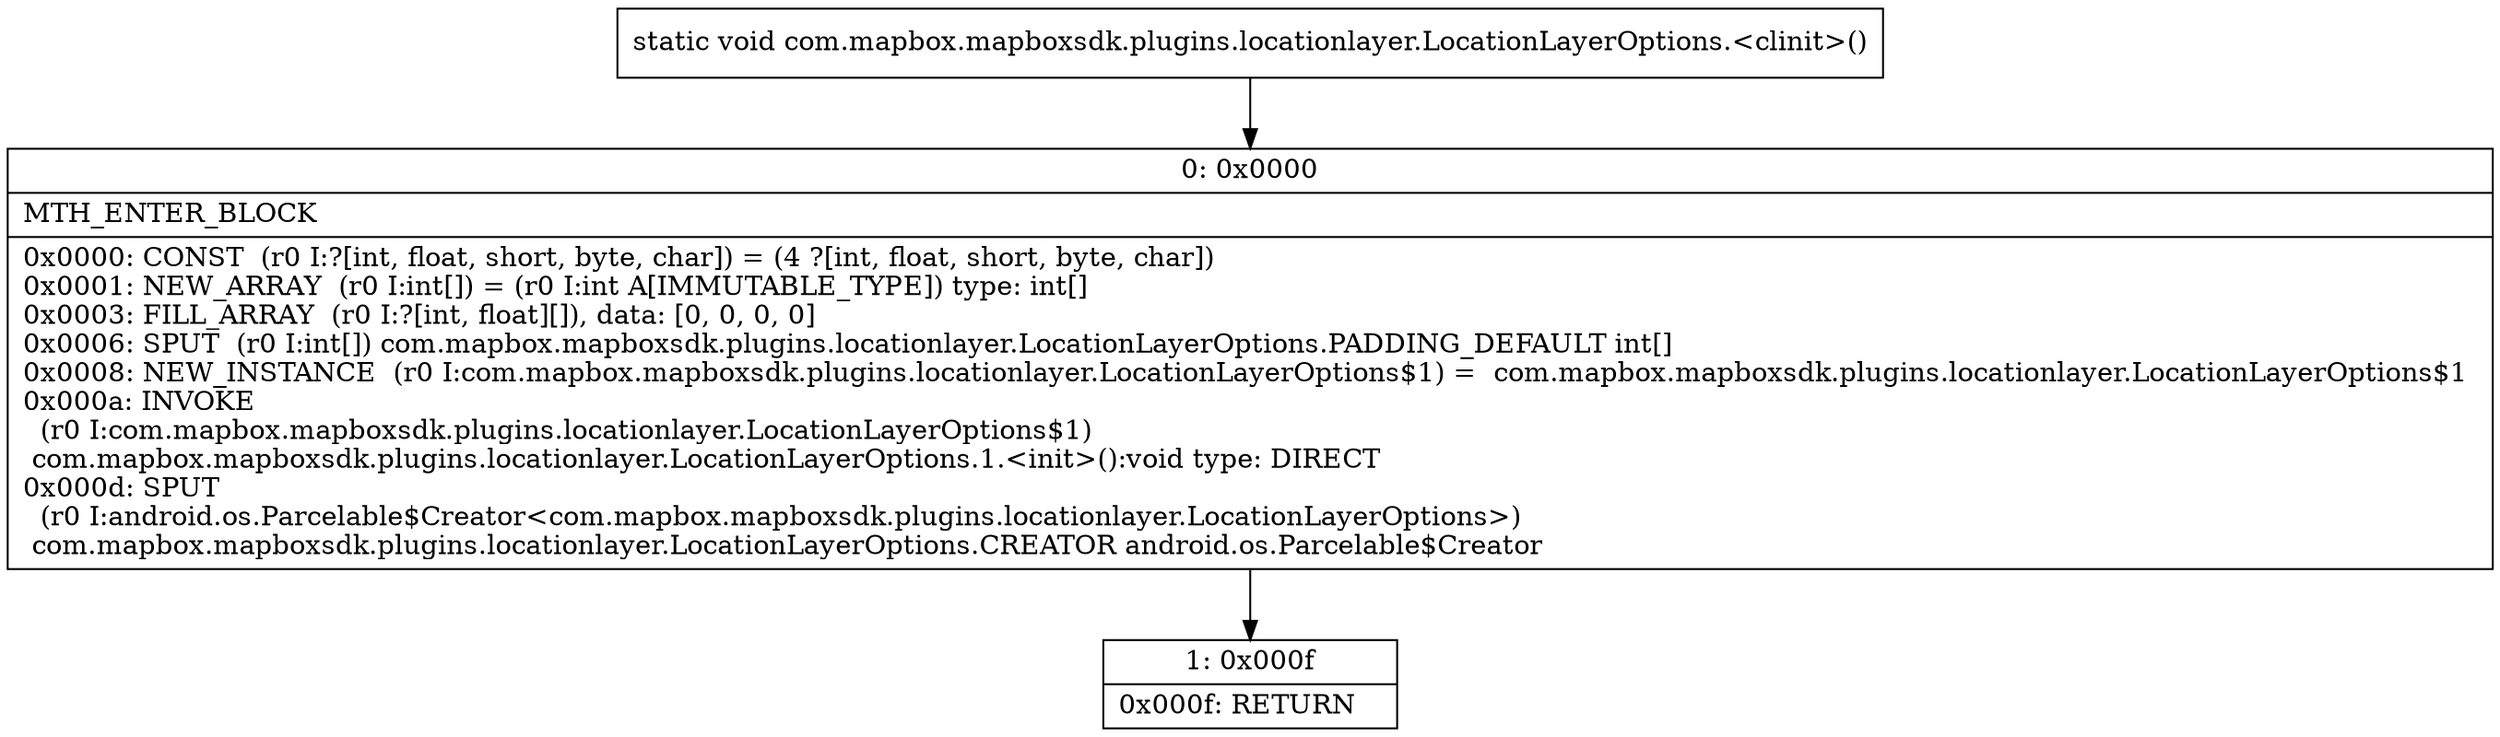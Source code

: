 digraph "CFG forcom.mapbox.mapboxsdk.plugins.locationlayer.LocationLayerOptions.\<clinit\>()V" {
Node_0 [shape=record,label="{0\:\ 0x0000|MTH_ENTER_BLOCK\l|0x0000: CONST  (r0 I:?[int, float, short, byte, char]) = (4 ?[int, float, short, byte, char]) \l0x0001: NEW_ARRAY  (r0 I:int[]) = (r0 I:int A[IMMUTABLE_TYPE]) type: int[] \l0x0003: FILL_ARRAY  (r0 I:?[int, float][]), data: [0, 0, 0, 0] \l0x0006: SPUT  (r0 I:int[]) com.mapbox.mapboxsdk.plugins.locationlayer.LocationLayerOptions.PADDING_DEFAULT int[] \l0x0008: NEW_INSTANCE  (r0 I:com.mapbox.mapboxsdk.plugins.locationlayer.LocationLayerOptions$1) =  com.mapbox.mapboxsdk.plugins.locationlayer.LocationLayerOptions$1 \l0x000a: INVOKE  \l  (r0 I:com.mapbox.mapboxsdk.plugins.locationlayer.LocationLayerOptions$1)\l com.mapbox.mapboxsdk.plugins.locationlayer.LocationLayerOptions.1.\<init\>():void type: DIRECT \l0x000d: SPUT  \l  (r0 I:android.os.Parcelable$Creator\<com.mapbox.mapboxsdk.plugins.locationlayer.LocationLayerOptions\>)\l com.mapbox.mapboxsdk.plugins.locationlayer.LocationLayerOptions.CREATOR android.os.Parcelable$Creator \l}"];
Node_1 [shape=record,label="{1\:\ 0x000f|0x000f: RETURN   \l}"];
MethodNode[shape=record,label="{static void com.mapbox.mapboxsdk.plugins.locationlayer.LocationLayerOptions.\<clinit\>() }"];
MethodNode -> Node_0;
Node_0 -> Node_1;
}

